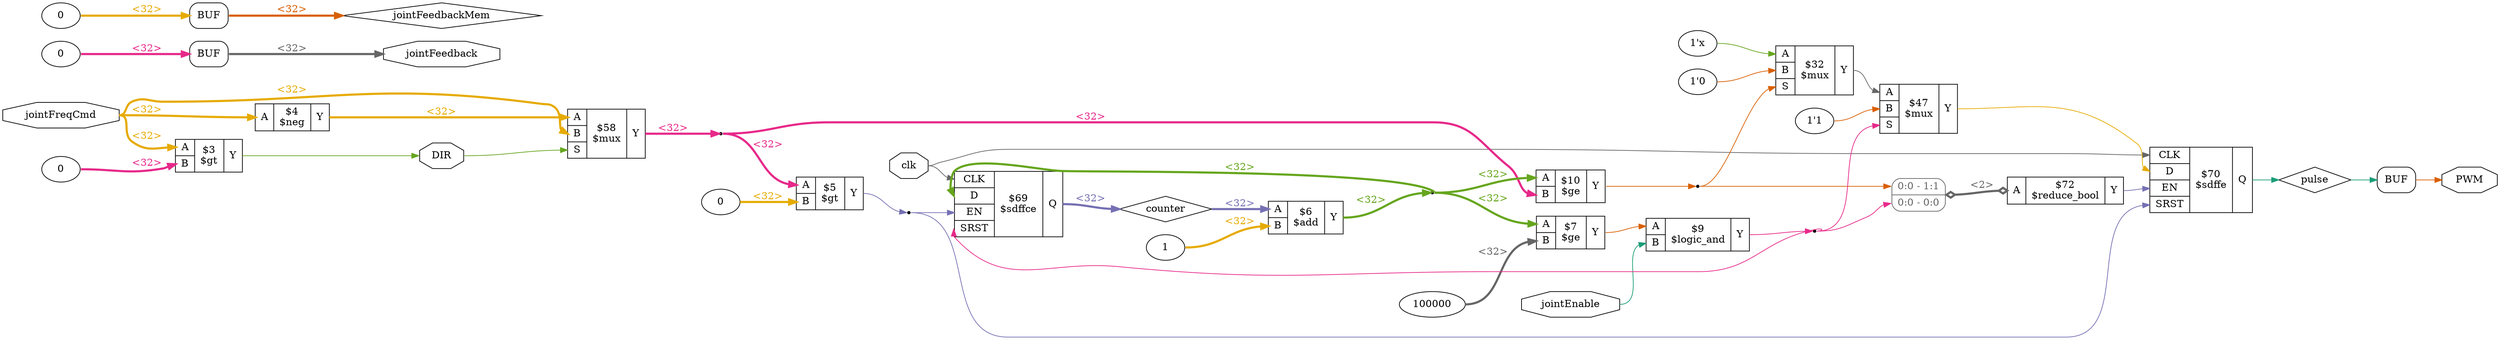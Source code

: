 digraph "joint_pwmdir" {
rankdir="LR";
remincross=true;
n11 [ shape=octagon, label="DIR", color="black", fontcolor="black" ];
n12 [ shape=octagon, label="PWM", color="black", fontcolor="black" ];
n13 [ shape=octagon, label="clk", color="black", fontcolor="black" ];
n14 [ shape=diamond, label="counter", color="black", fontcolor="black" ];
n15 [ shape=octagon, label="jointEnable", color="black", fontcolor="black" ];
n16 [ shape=octagon, label="jointFeedback", color="black", fontcolor="black" ];
n17 [ shape=diamond, label="jointFeedbackMem", color="black", fontcolor="black" ];
n18 [ shape=octagon, label="jointFreqCmd", color="black", fontcolor="black" ];
n19 [ shape=diamond, label="pulse", color="black", fontcolor="black" ];
v0 [ label="1" ];
c23 [ shape=record, label="{{<p20> A|<p21> B}|$6\n$add|{<p22> Y}}",  ];
c29 [ shape=record, label="{{<p24> CLK|<p25> D|<p26> EN|<p27> SRST}|$69\n$sdffce|{<p28> Q}}",  ];
c30 [ shape=record, label="{{<p24> CLK|<p25> D|<p26> EN|<p27> SRST}|$70\n$sdffe|{<p28> Q}}",  ];
c31 [ shape=record, label="{{<p20> A}|$72\n$reduce_bool|{<p22> Y}}",  ];
x1 [ shape=record, style=rounded, label="<s1> 0:0 - 1:1 |<s0> 0:0 - 0:0 ", colorscheme="dark28", color="8", fontcolor="8" ];
x1:e -> c31:p20:w [arrowhead=odiamond, arrowtail=odiamond, dir=both, colorscheme="dark28", color="8", fontcolor="8", style="setlinewidth(3)", label="<2>"];
v2 [ label="100000" ];
c32 [ shape=record, label="{{<p20> A|<p21> B}|$7\n$ge|{<p22> Y}}",  ];
c33 [ shape=record, label="{{<p20> A|<p21> B}|$10\n$ge|{<p22> Y}}",  ];
v3 [ label="0" ];
c34 [ shape=record, label="{{<p20> A|<p21> B}|$3\n$gt|{<p22> Y}}",  ];
v4 [ label="0" ];
c35 [ shape=record, label="{{<p20> A|<p21> B}|$5\n$gt|{<p22> Y}}",  ];
c36 [ shape=record, label="{{<p20> A|<p21> B}|$9\n$logic_and|{<p22> Y}}",  ];
c37 [ shape=record, label="{{<p20> A}|$4\n$neg|{<p22> Y}}",  ];
v5 [ label="1'x" ];
v6 [ label="1'0" ];
c39 [ shape=record, label="{{<p20> A|<p21> B|<p38> S}|$32\n$mux|{<p22> Y}}",  ];
v7 [ label="1'1" ];
c40 [ shape=record, label="{{<p20> A|<p21> B|<p38> S}|$47\n$mux|{<p22> Y}}",  ];
c41 [ shape=record, label="{{<p20> A|<p21> B|<p38> S}|$58\n$mux|{<p22> Y}}",  ];
x8 [shape=box, style=rounded, label="BUF", ];
v9 [ label="0" ];
x10 [shape=box, style=rounded, label="BUF", ];
v11 [ label="0" ];
x12 [shape=box, style=rounded, label="BUF", ];
n1 [ shape=point ];
c41:p22:e -> n1:w [colorscheme="dark28", color="4", fontcolor="4", style="setlinewidth(3)", label="<32>"];
n1:e -> c33:p21:w [colorscheme="dark28", color="4", fontcolor="4", style="setlinewidth(3)", label="<32>"];
n1:e -> c35:p20:w [colorscheme="dark28", color="4", fontcolor="4", style="setlinewidth(3)", label="<32>"];
c37:p22:e -> c41:p20:w [colorscheme="dark28", color="6", fontcolor="6", style="setlinewidth(3)", label="<32>"];
c34:p22:e -> n11:w [colorscheme="dark28", color="5", fontcolor="5", label=""];
n11:e -> c41:p38:w [colorscheme="dark28", color="5", fontcolor="5", label=""];
x8:e -> n12:w [colorscheme="dark28", color="2", fontcolor="2", label=""];
n13:e -> c29:p24:w [colorscheme="dark28", color="8", fontcolor="8", label=""];
n13:e -> c30:p24:w [colorscheme="dark28", color="8", fontcolor="8", label=""];
c29:p28:e -> n14:w [colorscheme="dark28", color="3", fontcolor="3", style="setlinewidth(3)", label="<32>"];
n14:e -> c23:p20:w [colorscheme="dark28", color="3", fontcolor="3", style="setlinewidth(3)", label="<32>"];
n15:e -> c36:p21:w [colorscheme="dark28", color="1", fontcolor="1", label=""];
x10:e -> n16:w [colorscheme="dark28", color="8", fontcolor="8", style="setlinewidth(3)", label="<32>"];
x12:e -> n17:w [colorscheme="dark28", color="2", fontcolor="2", style="setlinewidth(3)", label="<32>"];
n18:e -> c34:p20:w [colorscheme="dark28", color="6", fontcolor="6", style="setlinewidth(3)", label="<32>"];
n18:e -> c37:p20:w [colorscheme="dark28", color="6", fontcolor="6", style="setlinewidth(3)", label="<32>"];
n18:e -> c41:p21:w [colorscheme="dark28", color="6", fontcolor="6", style="setlinewidth(3)", label="<32>"];
c30:p28:e -> n19:w [colorscheme="dark28", color="1", fontcolor="1", label=""];
n19:e -> x8:w [colorscheme="dark28", color="1", fontcolor="1", label=""];
c40:p22:e -> c30:p25:w [colorscheme="dark28", color="6", fontcolor="6", label=""];
c39:p22:e -> c40:p20:w [colorscheme="dark28", color="8", fontcolor="8", label=""];
n4 [ shape=point ];
c23:p22:e -> n4:w [colorscheme="dark28", color="5", fontcolor="5", style="setlinewidth(3)", label="<32>"];
n4:e -> c29:p25:w [colorscheme="dark28", color="5", fontcolor="5", style="setlinewidth(3)", label="<32>"];
n4:e -> c32:p20:w [colorscheme="dark28", color="5", fontcolor="5", style="setlinewidth(3)", label="<32>"];
n4:e -> c33:p20:w [colorscheme="dark28", color="5", fontcolor="5", style="setlinewidth(3)", label="<32>"];
c31:p22:e -> c30:p26:w [colorscheme="dark28", color="3", fontcolor="3", label=""];
c32:p22:e -> c36:p20:w [colorscheme="dark28", color="2", fontcolor="2", label=""];
n7 [ shape=point ];
c33:p22:e -> n7:w [colorscheme="dark28", color="2", fontcolor="2", label=""];
n7:e -> c39:p38:w [colorscheme="dark28", color="2", fontcolor="2", label=""];
n7:e -> x1:s1:w [colorscheme="dark28", color="2", fontcolor="2", label=""];
n8 [ shape=point ];
c35:p22:e -> n8:w [colorscheme="dark28", color="3", fontcolor="3", label=""];
n8:e -> c29:p26:w [colorscheme="dark28", color="3", fontcolor="3", label=""];
n8:e -> c30:p27:w [colorscheme="dark28", color="3", fontcolor="3", label=""];
n9 [ shape=point ];
c36:p22:e -> n9:w [colorscheme="dark28", color="4", fontcolor="4", label=""];
n9:e -> c29:p27:w [colorscheme="dark28", color="4", fontcolor="4", label=""];
n9:e -> c40:p38:w [colorscheme="dark28", color="4", fontcolor="4", label=""];
n9:e -> x1:s0:w [colorscheme="dark28", color="4", fontcolor="4", label=""];
v0:e -> c23:p21:w [colorscheme="dark28", color="6", fontcolor="6", style="setlinewidth(3)", label="<32>"];
v11:e -> x12:w [colorscheme="dark28", color="6", fontcolor="6", style="setlinewidth(3)", label="<32>"];
v2:e -> c32:p21:w [colorscheme="dark28", color="8", fontcolor="8", style="setlinewidth(3)", label="<32>"];
v3:e -> c34:p21:w [colorscheme="dark28", color="4", fontcolor="4", style="setlinewidth(3)", label="<32>"];
v4:e -> c35:p21:w [colorscheme="dark28", color="6", fontcolor="6", style="setlinewidth(3)", label="<32>"];
v5:e -> c39:p20:w [colorscheme="dark28", color="5", fontcolor="5", label=""];
v6:e -> c39:p21:w [colorscheme="dark28", color="2", fontcolor="2", label=""];
v7:e -> c40:p21:w [colorscheme="dark28", color="2", fontcolor="2", label=""];
v9:e -> x10:w [colorscheme="dark28", color="4", fontcolor="4", style="setlinewidth(3)", label="<32>"];
}
digraph "quad_encoder_pwm" {
rankdir="LR";
remincross=true;
n6 [ shape=octagon, label="clk", color="black", fontcolor="black" ];
n7 [ shape=diamond, label="count", color="black", fontcolor="black" ];
n8 [ shape=diamond, label="count_direction", color="black", fontcolor="black" ];
n9 [ shape=diamond, label="count_enable", color="black", fontcolor="black" ];
n10 [ shape=octagon, label="pos", color="black", fontcolor="black" ];
n11 [ shape=octagon, label="quadA", color="black", fontcolor="black" ];
n12 [ shape=diamond, label="quadA_delayed", color="black", fontcolor="black" ];
n13 [ shape=octagon, label="quadB", color="black", fontcolor="black" ];
n14 [ shape=diamond, label="quadB_delayed", color="black", fontcolor="black" ];
v0 [ label="1" ];
c18 [ shape=record, label="{{<p15> A|<p16> B}|$22\n$add|{<p17> Y}}",  ];
c23 [ shape=record, label="{{<p19> CLK|<p20> D|<p21> EN}|$66\n$dffe|{<p22> Q}}",  ];
c24 [ shape=record, label="{{<p19> CLK|<p20> D}|$61\n$dff|{<p22> Q}}",  ];
x1 [ shape=record, style=rounded, label="<s1> 1:0 - 2:1 |<s0> 0:0 - 0:0 ", colorscheme="dark28", color="4", fontcolor="4" ];
x1:e -> c24:p20:w [arrowhead=odiamond, arrowtail=odiamond, dir=both, colorscheme="dark28", color="8", fontcolor="8", style="setlinewidth(3)", label="<3>"];
c25 [ shape=record, label="{{<p19> CLK|<p20> D}|$62\n$dff|{<p22> Q}}",  ];
x2 [ shape=record, style=rounded, label="<s1> 1:0 - 2:1 |<s0> 0:0 - 0:0 ", colorscheme="dark28", color="8", fontcolor="8" ];
x2:e -> c25:p20:w [arrowhead=odiamond, arrowtail=odiamond, dir=both, colorscheme="dark28", color="6", fontcolor="6", style="setlinewidth(3)", label="<3>"];
c27 [ shape=record, label="{{<p15> A|<p16> B|<p26> S}|$26\n$mux|{<p17> Y}}",  ];
v3 [ label="1" ];
c28 [ shape=record, label="{{<p15> A|<p16> B}|$23\n$sub|{<p17> Y}}",  ];
c29 [ shape=record, label="{{<p15> A|<p16> B}|$17\n$xor|{<p17> Y}}",  ];
x4 [ shape=record, style=rounded, label="<s0> 1:1 - 0:0 ", colorscheme="dark28", color="6", fontcolor="6" ];
x4:e -> c29:p15:w [arrowhead=odiamond, arrowtail=odiamond, dir=both, colorscheme="dark28", color="1", fontcolor="1", label=""];
x5 [ shape=record, style=rounded, label="<s0> 2:2 - 0:0 ", colorscheme="dark28", color="1", fontcolor="1" ];
x5:e -> c29:p16:w [arrowhead=odiamond, arrowtail=odiamond, dir=both, colorscheme="dark28", color="3", fontcolor="3", label=""];
c30 [ shape=record, label="{{<p15> A|<p16> B}|$18\n$xor|{<p17> Y}}",  ];
x6 [ shape=record, style=rounded, label="<s0> 1:1 - 0:0 ", colorscheme="dark28", color="3", fontcolor="3" ];
x6:e -> c30:p16:w [arrowhead=odiamond, arrowtail=odiamond, dir=both, colorscheme="dark28", color="4", fontcolor="4", label=""];
c31 [ shape=record, label="{{<p15> A|<p16> B}|$19\n$xor|{<p17> Y}}",  ];
x7 [ shape=record, style=rounded, label="<s0> 2:2 - 0:0 ", colorscheme="dark28", color="4", fontcolor="4" ];
x7:e -> c31:p16:w [arrowhead=odiamond, arrowtail=odiamond, dir=both, colorscheme="dark28", color="6", fontcolor="6", label=""];
c32 [ shape=record, label="{{<p15> A|<p16> B}|$20\n$xor|{<p17> Y}}",  ];
x8 [ shape=record, style=rounded, label="<s0> 1:1 - 0:0 ", colorscheme="dark28", color="6", fontcolor="6" ];
x8:e -> c32:p15:w [arrowhead=odiamond, arrowtail=odiamond, dir=both, colorscheme="dark28", color="3", fontcolor="3", label=""];
x9 [ shape=record, style=rounded, label="<s0> 2:2 - 0:0 ", colorscheme="dark28", color="3", fontcolor="3" ];
x9:e -> c32:p16:w [arrowhead=odiamond, arrowtail=odiamond, dir=both, colorscheme="dark28", color="3", fontcolor="3", label=""];
x10 [shape=box, style=rounded, label="BUF", ];
c18:p17:e -> c27:p16:w [colorscheme="dark28", color="2", fontcolor="2", style="setlinewidth(3)", label="<32>"];
x10:e -> n10:w [colorscheme="dark28", color="8", fontcolor="8", style="setlinewidth(3)", label="<32>"];
n11:e -> x2:s0:w [colorscheme="dark28", color="7", fontcolor="7", label=""];
c25:p22:e -> n12:w [colorscheme="dark28", color="7", fontcolor="7", style="setlinewidth(3)", label="<3>"];
n12:e -> x2:s1:w [colorscheme="dark28", color="7", fontcolor="7", style="setlinewidth(3)", label="<2>"];
n12:e -> x4:s0:w [colorscheme="dark28", color="7", fontcolor="7", label=""];
n12:e -> x5:s0:w [colorscheme="dark28", color="7", fontcolor="7", label=""];
n12:e -> x8:s0:w [colorscheme="dark28", color="7", fontcolor="7", label=""];
n13:e -> x1:s0:w [colorscheme="dark28", color="7", fontcolor="7", label=""];
c24:p22:e -> n14:w [colorscheme="dark28", color="7", fontcolor="7", style="setlinewidth(3)", label="<3>"];
n14:e -> x1:s1:w [colorscheme="dark28", color="7", fontcolor="7", style="setlinewidth(3)", label="<2>"];
n14:e -> x6:s0:w [colorscheme="dark28", color="7", fontcolor="7", label=""];
n14:e -> x7:s0:w [colorscheme="dark28", color="7", fontcolor="7", label=""];
n14:e -> x9:s0:w [colorscheme="dark28", color="7", fontcolor="7", label=""];
c27:p17:e -> c23:p20:w [colorscheme="dark28", color="3", fontcolor="3", style="setlinewidth(3)", label="<32>"];
c28:p17:e -> c27:p15:w [colorscheme="dark28", color="2", fontcolor="2", style="setlinewidth(3)", label="<32>"];
c29:p17:e -> c30:p15:w [colorscheme="dark28", color="1", fontcolor="1", label=""];
c30:p17:e -> c31:p15:w [colorscheme="dark28", color="1", fontcolor="1", label=""];
n6:e -> c23:p19:w [colorscheme="dark28", color="5", fontcolor="5", label=""];
n6:e -> c24:p19:w [colorscheme="dark28", color="5", fontcolor="5", label=""];
n6:e -> c25:p19:w [colorscheme="dark28", color="5", fontcolor="5", label=""];
c23:p22:e -> n7:w [colorscheme="dark28", color="1", fontcolor="1", style="setlinewidth(3)", label="<32>"];
n7:e -> c18:p15:w [colorscheme="dark28", color="1", fontcolor="1", style="setlinewidth(3)", label="<32>"];
n7:e -> c28:p15:w [colorscheme="dark28", color="1", fontcolor="1", style="setlinewidth(3)", label="<32>"];
n7:e -> x10:w [colorscheme="dark28", color="1", fontcolor="1", style="setlinewidth(3)", label="<32>"];
c32:p17:e -> n8:w [colorscheme="dark28", color="3", fontcolor="3", label=""];
n8:e -> c27:p26:w [colorscheme="dark28", color="3", fontcolor="3", label=""];
c31:p17:e -> n9:w [colorscheme="dark28", color="8", fontcolor="8", label=""];
n9:e -> c23:p21:w [colorscheme="dark28", color="8", fontcolor="8", label=""];
v0:e -> c18:p16:w [colorscheme="dark28", color="7", fontcolor="7", style="setlinewidth(3)", label="<32>"];
v3:e -> c28:p16:w [colorscheme="dark28", color="5", fontcolor="5", style="setlinewidth(3)", label="<32>"];
}
